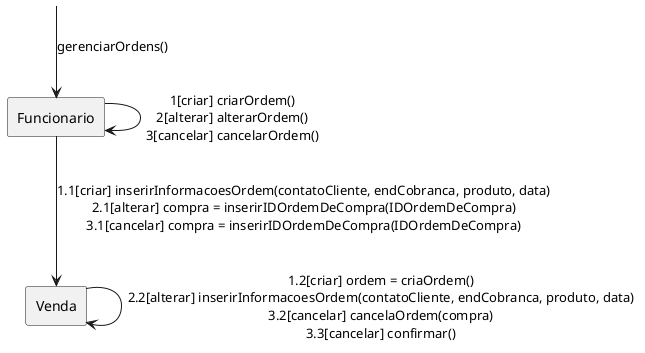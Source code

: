 @startuml
'rectangle "Gerente" as gerente
'rectangle "FolhaDePagamento" as folha
'rectangle "Pagamento" as pagamento
rectangle "Funcionario" as funcionario
'rectangle "Empresa" as empresa
'rectangle "ListaDeFuncionarios" as lista
rectangle "Venda" as venda
'rectangle "Ponto" as ponto
'rectangle "BaseDeDadosProjetos" as base
'rectangle "Projeto" as projeto
label " " as ini

ini     -down-> funcionario     : gerenciarOrdens()
funcionario -down-> funcionario : 1[criar] criarOrdem()\n2[alterar] alterarOrdem()\n3[cancelar] cancelarOrdem()
funcionario -down-> venda       : 1.1[criar] inserirInformacoesOrdem(contatoCliente, endCobranca, produto, data)\n2.1[alterar] compra = inserirIDOrdemDeCompra(IDOrdemDeCompra)\n3.1[cancelar] compra = inserirIDOrdemDeCompra(IDOrdemDeCompra)
venda   -down-> venda           : 1.2[criar] ordem = criaOrdem()\n2.2[alterar] inserirInformacoesOrdem(contatoCliente, endCobranca, produto, data)\n3.2[cancelar] cancelaOrdem(compra)\n3.3[cancelar] confirmar()

@enduml